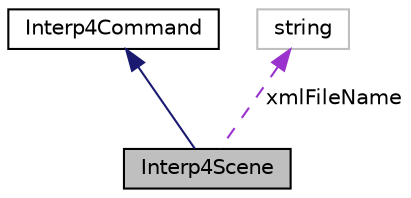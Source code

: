 digraph "Interp4Scene"
{
  edge [fontname="Helvetica",fontsize="10",labelfontname="Helvetica",labelfontsize="10"];
  node [fontname="Helvetica",fontsize="10",shape=record];
  Node1 [label="Interp4Scene",height=0.2,width=0.4,color="black", fillcolor="grey75", style="filled", fontcolor="black"];
  Node2 -> Node1 [dir="back",color="midnightblue",fontsize="10",style="solid",fontname="Helvetica"];
  Node2 [label="Interp4Command",height=0.2,width=0.4,color="black", fillcolor="white", style="filled",URL="$class_interp4_command.html",tooltip="Modeluje abstrakcyjne polecenie dla robota mobilnego. "];
  Node3 -> Node1 [dir="back",color="darkorchid3",fontsize="10",style="dashed",label=" xmlFileName" ,fontname="Helvetica"];
  Node3 [label="string",height=0.2,width=0.4,color="grey75", fillcolor="white", style="filled"];
}
